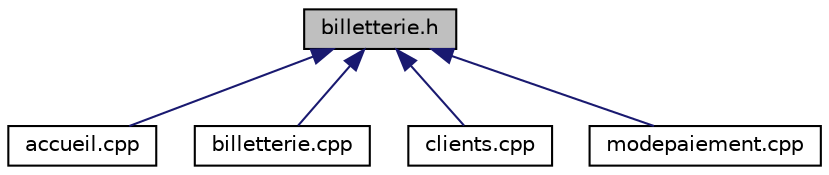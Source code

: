 digraph "billetterie.h"
{
  edge [fontname="Helvetica",fontsize="10",labelfontname="Helvetica",labelfontsize="10"];
  node [fontname="Helvetica",fontsize="10",shape=record];
  Node10 [label="billetterie.h",height=0.2,width=0.4,color="black", fillcolor="grey75", style="filled", fontcolor="black"];
  Node10 -> Node11 [dir="back",color="midnightblue",fontsize="10",style="solid",fontname="Helvetica"];
  Node11 [label="accueil.cpp",height=0.2,width=0.4,color="black", fillcolor="white", style="filled",URL="$accueil_8cpp.html"];
  Node10 -> Node12 [dir="back",color="midnightblue",fontsize="10",style="solid",fontname="Helvetica"];
  Node12 [label="billetterie.cpp",height=0.2,width=0.4,color="black", fillcolor="white", style="filled",URL="$billetterie_8cpp.html"];
  Node10 -> Node13 [dir="back",color="midnightblue",fontsize="10",style="solid",fontname="Helvetica"];
  Node13 [label="clients.cpp",height=0.2,width=0.4,color="black", fillcolor="white", style="filled",URL="$clients_8cpp.html"];
  Node10 -> Node14 [dir="back",color="midnightblue",fontsize="10",style="solid",fontname="Helvetica"];
  Node14 [label="modepaiement.cpp",height=0.2,width=0.4,color="black", fillcolor="white", style="filled",URL="$modepaiement_8cpp.html"];
}
